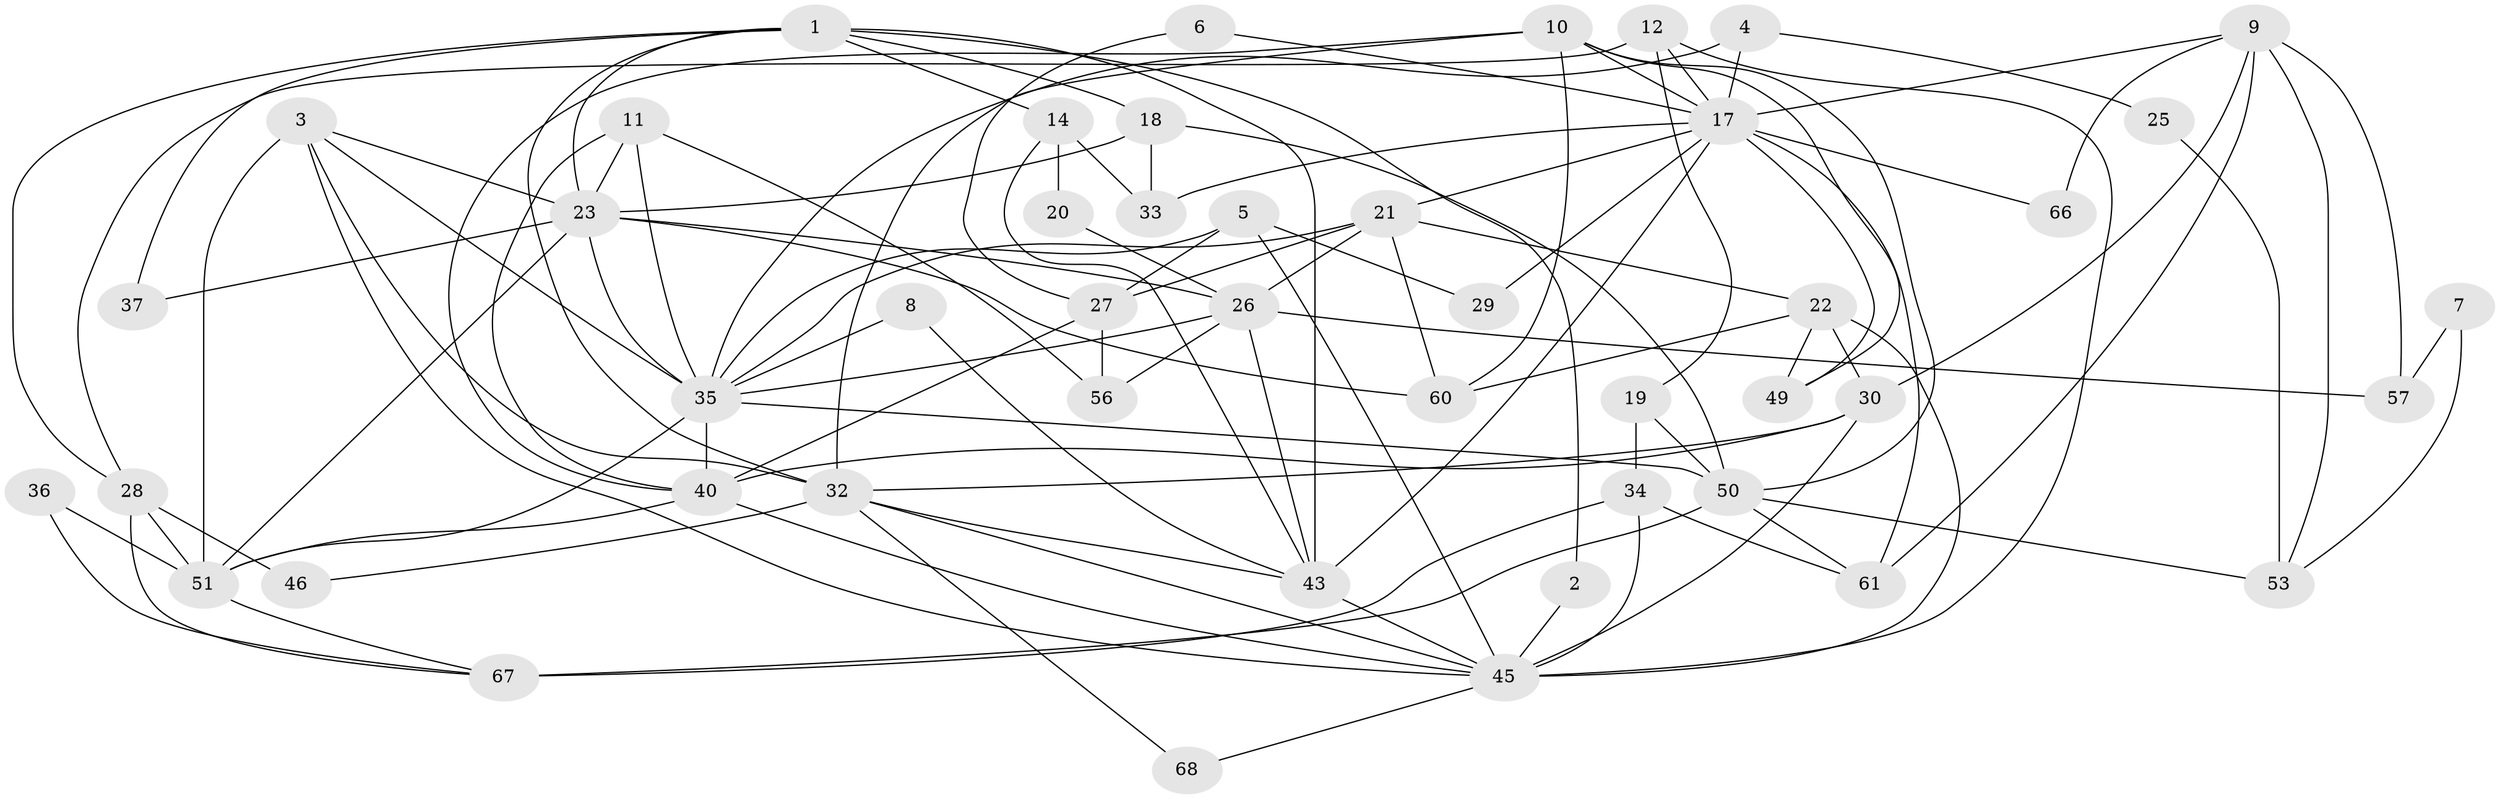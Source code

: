 // original degree distribution, {4: 0.25, 2: 0.18055555555555555, 3: 0.2916666666666667, 5: 0.06944444444444445, 6: 0.1111111111111111, 7: 0.06944444444444445, 10: 0.013888888888888888, 9: 0.013888888888888888}
// Generated by graph-tools (version 1.1) at 2025/11/02/27/25 16:11:19]
// undirected, 47 vertices, 110 edges
graph export_dot {
graph [start="1"]
  node [color=gray90,style=filled];
  1 [super="+16"];
  2;
  3 [super="+52"];
  4;
  5;
  6;
  7;
  8;
  9 [super="+62"];
  10 [super="+13"];
  11 [super="+15"];
  12 [super="+55"];
  14 [super="+31"];
  17 [super="+38"];
  18 [super="+69"];
  19;
  20;
  21 [super="+71"];
  22 [super="+41"];
  23 [super="+24"];
  25;
  26 [super="+42"];
  27 [super="+64"];
  28 [super="+48"];
  29;
  30 [super="+54"];
  32 [super="+39"];
  33;
  34 [super="+44"];
  35 [super="+59"];
  36;
  37;
  40;
  43 [super="+47"];
  45 [super="+65"];
  46;
  49;
  50 [super="+63"];
  51 [super="+58"];
  53 [super="+70"];
  56;
  57;
  60;
  61;
  66;
  67 [super="+72"];
  68;
  1 -- 18;
  1 -- 37;
  1 -- 32;
  1 -- 2;
  1 -- 23;
  1 -- 28;
  1 -- 43;
  1 -- 14;
  2 -- 45;
  3 -- 45;
  3 -- 32;
  3 -- 23;
  3 -- 35;
  3 -- 51;
  4 -- 25;
  4 -- 17;
  4 -- 35;
  5 -- 29;
  5 -- 45;
  5 -- 35;
  5 -- 27;
  6 -- 17;
  6 -- 27;
  7 -- 57;
  7 -- 53;
  8 -- 43;
  8 -- 35;
  9 -- 57;
  9 -- 66;
  9 -- 53;
  9 -- 61;
  9 -- 17;
  9 -- 30;
  10 -- 32;
  10 -- 50;
  10 -- 40;
  10 -- 49;
  10 -- 60;
  10 -- 17;
  11 -- 35;
  11 -- 56;
  11 -- 23;
  11 -- 40;
  12 -- 45;
  12 -- 17;
  12 -- 19;
  12 -- 28;
  14 -- 33;
  14 -- 20;
  14 -- 43;
  17 -- 29;
  17 -- 33;
  17 -- 49;
  17 -- 66;
  17 -- 43 [weight=3];
  17 -- 21;
  17 -- 61;
  18 -- 50;
  18 -- 33;
  18 -- 23;
  19 -- 50;
  19 -- 34;
  20 -- 26;
  21 -- 27 [weight=2];
  21 -- 35;
  21 -- 26;
  21 -- 60;
  21 -- 22 [weight=2];
  22 -- 49;
  22 -- 60;
  22 -- 45;
  22 -- 30;
  23 -- 60;
  23 -- 37;
  23 -- 51;
  23 -- 26;
  23 -- 35;
  25 -- 53;
  26 -- 43;
  26 -- 57;
  26 -- 56;
  26 -- 35;
  27 -- 40;
  27 -- 56;
  28 -- 46;
  28 -- 51;
  28 -- 67;
  30 -- 45;
  30 -- 32;
  30 -- 40;
  32 -- 68;
  32 -- 43;
  32 -- 45;
  32 -- 46;
  34 -- 67;
  34 -- 45;
  34 -- 61;
  35 -- 40;
  35 -- 50;
  35 -- 51;
  36 -- 51;
  36 -- 67;
  40 -- 45;
  40 -- 51;
  43 -- 45;
  45 -- 68;
  50 -- 53 [weight=2];
  50 -- 61;
  50 -- 67 [weight=2];
  51 -- 67;
}
